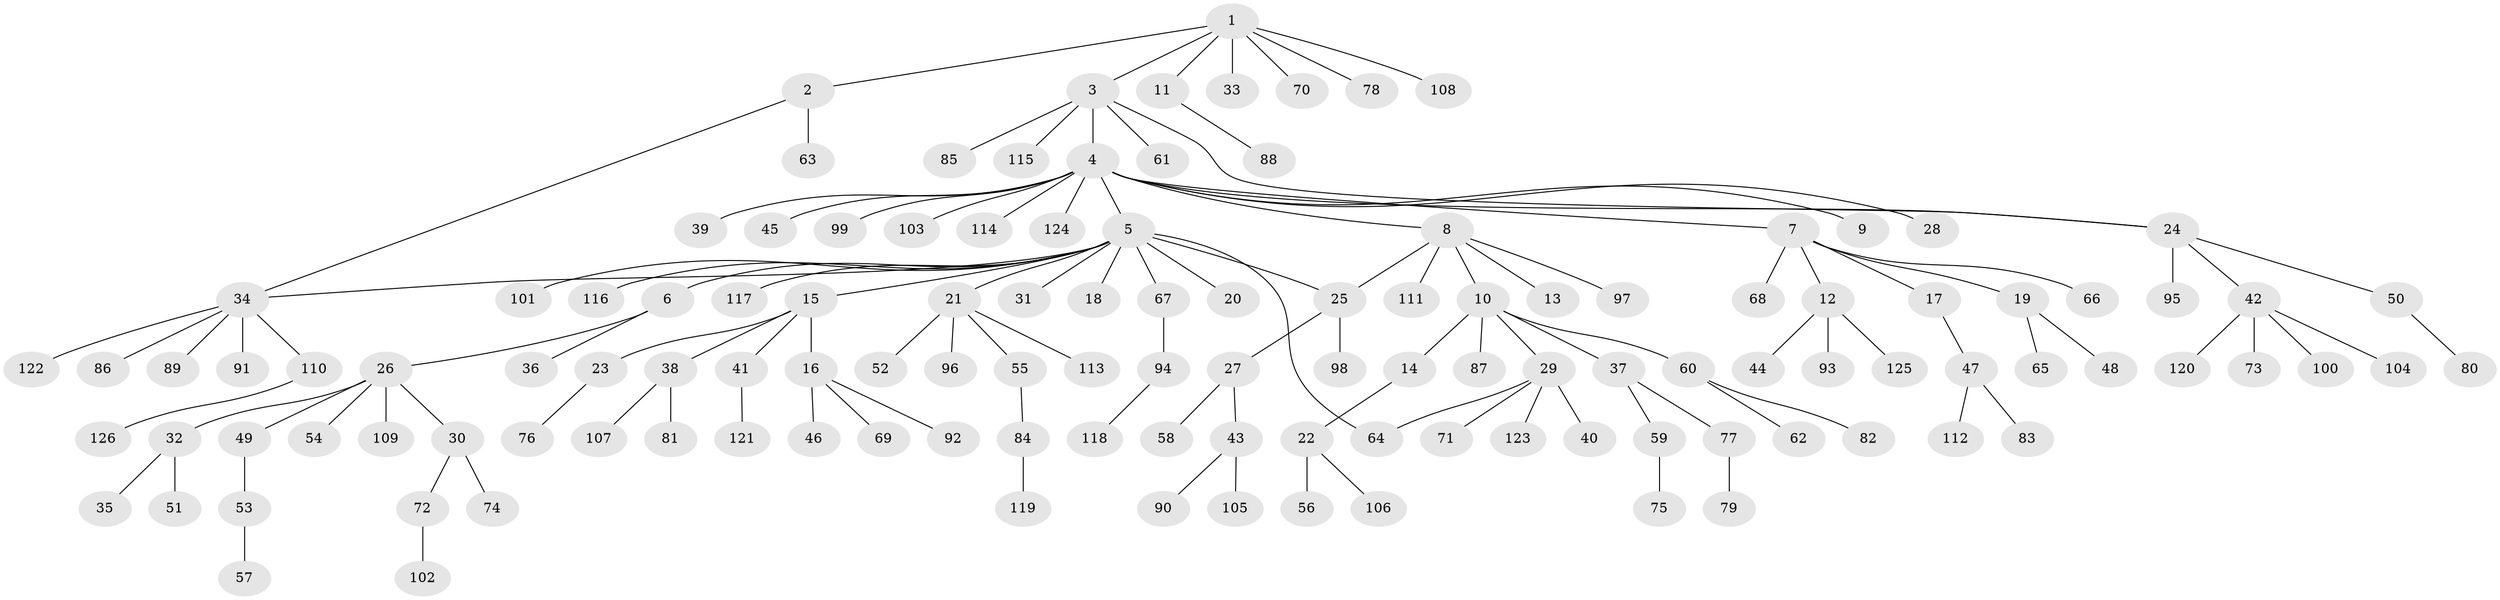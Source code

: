 // coarse degree distribution, {6: 0.030927835051546393, 2: 0.13402061855670103, 8: 0.020618556701030927, 11: 0.010309278350515464, 17: 0.010309278350515464, 3: 0.061855670103092786, 5: 0.030927835051546393, 1: 0.6804123711340206, 7: 0.010309278350515464, 4: 0.010309278350515464}
// Generated by graph-tools (version 1.1) at 2025/41/03/06/25 10:41:47]
// undirected, 126 vertices, 129 edges
graph export_dot {
graph [start="1"]
  node [color=gray90,style=filled];
  1;
  2;
  3;
  4;
  5;
  6;
  7;
  8;
  9;
  10;
  11;
  12;
  13;
  14;
  15;
  16;
  17;
  18;
  19;
  20;
  21;
  22;
  23;
  24;
  25;
  26;
  27;
  28;
  29;
  30;
  31;
  32;
  33;
  34;
  35;
  36;
  37;
  38;
  39;
  40;
  41;
  42;
  43;
  44;
  45;
  46;
  47;
  48;
  49;
  50;
  51;
  52;
  53;
  54;
  55;
  56;
  57;
  58;
  59;
  60;
  61;
  62;
  63;
  64;
  65;
  66;
  67;
  68;
  69;
  70;
  71;
  72;
  73;
  74;
  75;
  76;
  77;
  78;
  79;
  80;
  81;
  82;
  83;
  84;
  85;
  86;
  87;
  88;
  89;
  90;
  91;
  92;
  93;
  94;
  95;
  96;
  97;
  98;
  99;
  100;
  101;
  102;
  103;
  104;
  105;
  106;
  107;
  108;
  109;
  110;
  111;
  112;
  113;
  114;
  115;
  116;
  117;
  118;
  119;
  120;
  121;
  122;
  123;
  124;
  125;
  126;
  1 -- 2;
  1 -- 3;
  1 -- 11;
  1 -- 33;
  1 -- 70;
  1 -- 78;
  1 -- 108;
  2 -- 34;
  2 -- 63;
  3 -- 4;
  3 -- 24;
  3 -- 61;
  3 -- 85;
  3 -- 115;
  4 -- 5;
  4 -- 7;
  4 -- 8;
  4 -- 9;
  4 -- 24;
  4 -- 28;
  4 -- 39;
  4 -- 45;
  4 -- 99;
  4 -- 103;
  4 -- 114;
  4 -- 124;
  5 -- 6;
  5 -- 15;
  5 -- 18;
  5 -- 20;
  5 -- 21;
  5 -- 25;
  5 -- 31;
  5 -- 34;
  5 -- 64;
  5 -- 67;
  5 -- 101;
  5 -- 116;
  5 -- 117;
  6 -- 26;
  6 -- 36;
  7 -- 12;
  7 -- 17;
  7 -- 19;
  7 -- 66;
  7 -- 68;
  8 -- 10;
  8 -- 13;
  8 -- 25;
  8 -- 97;
  8 -- 111;
  10 -- 14;
  10 -- 29;
  10 -- 37;
  10 -- 60;
  10 -- 87;
  11 -- 88;
  12 -- 44;
  12 -- 93;
  12 -- 125;
  14 -- 22;
  15 -- 16;
  15 -- 23;
  15 -- 38;
  15 -- 41;
  16 -- 46;
  16 -- 69;
  16 -- 92;
  17 -- 47;
  19 -- 48;
  19 -- 65;
  21 -- 52;
  21 -- 55;
  21 -- 96;
  21 -- 113;
  22 -- 56;
  22 -- 106;
  23 -- 76;
  24 -- 42;
  24 -- 50;
  24 -- 95;
  25 -- 27;
  25 -- 98;
  26 -- 30;
  26 -- 32;
  26 -- 49;
  26 -- 54;
  26 -- 109;
  27 -- 43;
  27 -- 58;
  29 -- 40;
  29 -- 64;
  29 -- 71;
  29 -- 123;
  30 -- 72;
  30 -- 74;
  32 -- 35;
  32 -- 51;
  34 -- 86;
  34 -- 89;
  34 -- 91;
  34 -- 110;
  34 -- 122;
  37 -- 59;
  37 -- 77;
  38 -- 81;
  38 -- 107;
  41 -- 121;
  42 -- 73;
  42 -- 100;
  42 -- 104;
  42 -- 120;
  43 -- 90;
  43 -- 105;
  47 -- 83;
  47 -- 112;
  49 -- 53;
  50 -- 80;
  53 -- 57;
  55 -- 84;
  59 -- 75;
  60 -- 62;
  60 -- 82;
  67 -- 94;
  72 -- 102;
  77 -- 79;
  84 -- 119;
  94 -- 118;
  110 -- 126;
}
